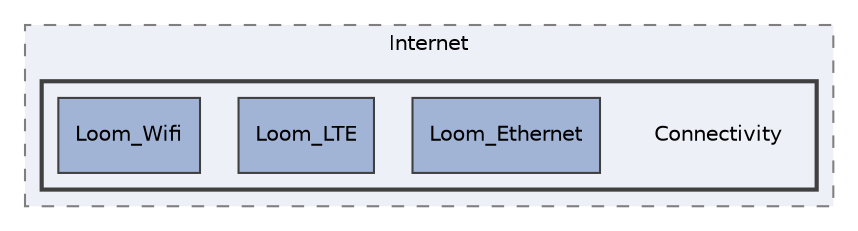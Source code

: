 digraph "src/Internet/Connectivity"
{
 // LATEX_PDF_SIZE
  edge [fontname="Helvetica",fontsize="10",labelfontname="Helvetica",labelfontsize="10"];
  node [fontname="Helvetica",fontsize="10",shape=record];
  compound=true
  subgraph clusterdir_2ecf6838cdc88e20256346192ca19613 {
    graph [ bgcolor="#edf0f7", pencolor="grey50", style="filled,dashed,", label="Internet", fontname="Helvetica", fontsize="10", URL="dir_2ecf6838cdc88e20256346192ca19613.html"]
  subgraph clusterdir_2db53f29e3207fc442c88818d8da3de8 {
    graph [ bgcolor="#edf0f7", pencolor="grey25", style="filled,bold,", label="", fontname="Helvetica", fontsize="10", URL="dir_2db53f29e3207fc442c88818d8da3de8.html"]
    dir_2db53f29e3207fc442c88818d8da3de8 [shape=plaintext, label="Connectivity"];
  dir_919fbbc6d460e0f8b944249f7c2aced5 [shape=box, label="Loom_Ethernet", style="filled,", fillcolor="#a2b4d6", color="grey25", URL="dir_919fbbc6d460e0f8b944249f7c2aced5.html"];
  dir_1f003e85ce4877d9304da5eb35651ab6 [shape=box, label="Loom_LTE", style="filled,", fillcolor="#a2b4d6", color="grey25", URL="dir_1f003e85ce4877d9304da5eb35651ab6.html"];
  dir_bf777be50ab80baf0e9ba85d8f6280f6 [shape=box, label="Loom_Wifi", style="filled,", fillcolor="#a2b4d6", color="grey25", URL="dir_bf777be50ab80baf0e9ba85d8f6280f6.html"];
  }
  }
}
